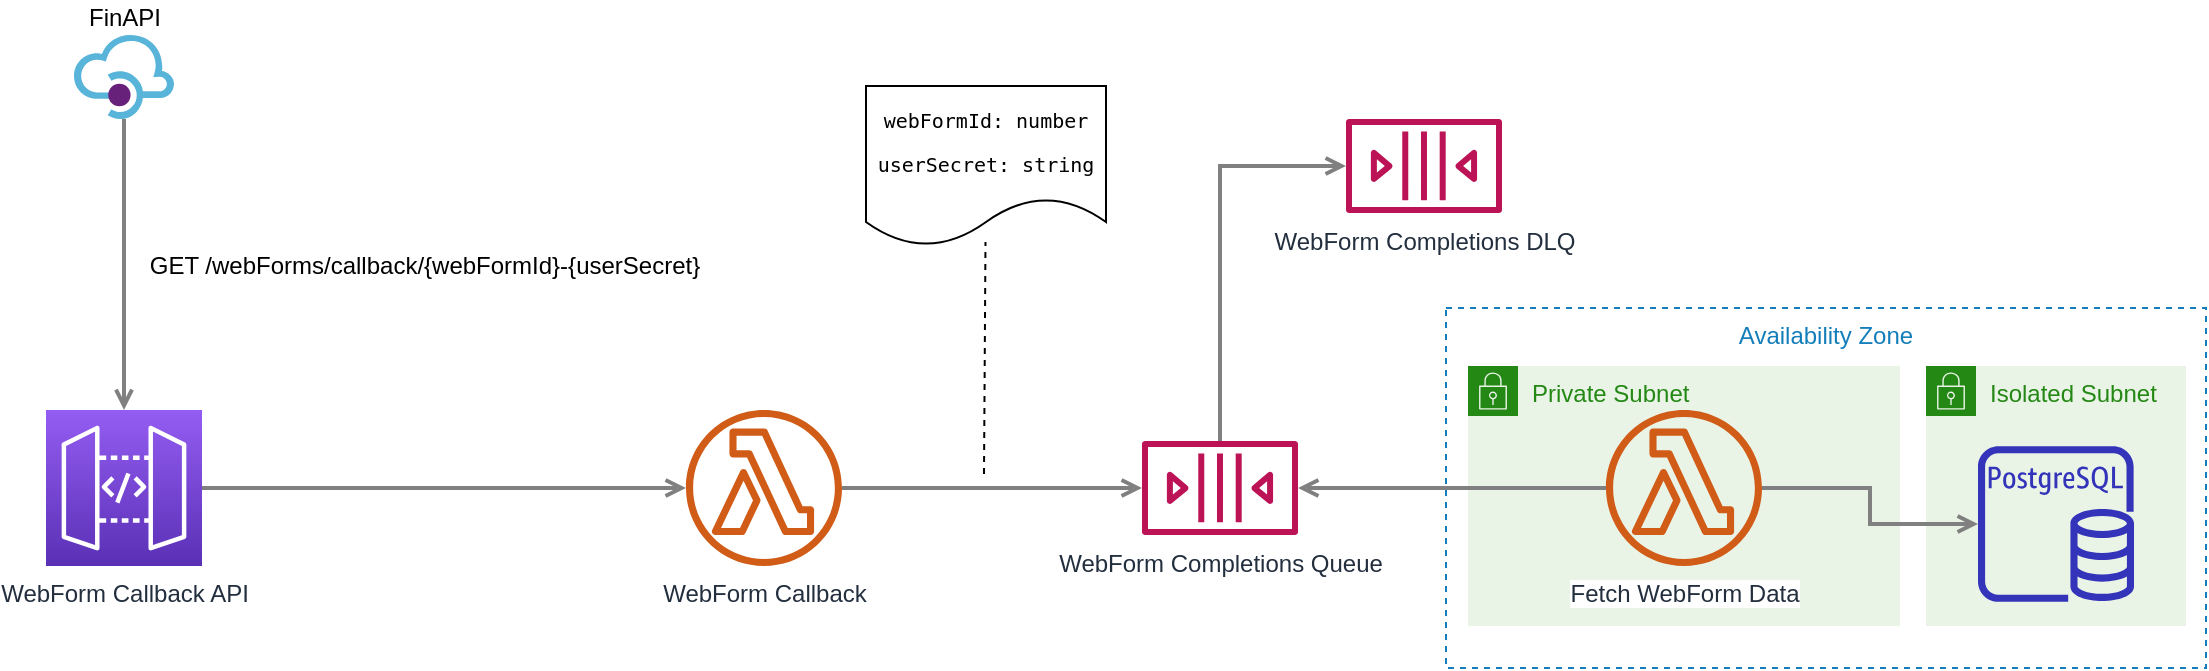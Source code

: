 <mxfile version="12.4.2" type="device" pages="1"><diagram id="Ht1M8jgEwFfnCIfOTk4-" name="Page-1"><mxGraphModel dx="1106" dy="1830" grid="1" gridSize="10" guides="1" tooltips="1" connect="1" arrows="1" fold="1" page="1" pageScale="1" pageWidth="1169" pageHeight="827" math="0" shadow="0"><root><mxCell id="0"/><mxCell id="1" parent="0"/><mxCell id="sEn6rWsUWJRGLA1giF0a-1" value="Availability Zone" style="fillColor=none;strokeColor=#147EBA;dashed=1;verticalAlign=top;fontStyle=0;fontColor=#147EBA;" parent="1" vertex="1"><mxGeometry x="760" y="-419" width="380" height="180" as="geometry"/></mxCell><mxCell id="sEn6rWsUWJRGLA1giF0a-8" value="" style="group" parent="1" vertex="1" connectable="0"><mxGeometry x="1000" y="-390" width="130" height="130" as="geometry"/></mxCell><mxCell id="sEn6rWsUWJRGLA1giF0a-2" value="Isolated Subnet" style="points=[[0,0],[0.25,0],[0.5,0],[0.75,0],[1,0],[1,0.25],[1,0.5],[1,0.75],[1,1],[0.75,1],[0.5,1],[0.25,1],[0,1],[0,0.75],[0,0.5],[0,0.25]];outlineConnect=0;gradientColor=none;html=1;whiteSpace=wrap;fontSize=12;fontStyle=0;shape=mxgraph.aws4.group;grIcon=mxgraph.aws4.group_security_group;grStroke=0;strokeColor=#248814;fillColor=#E9F3E6;verticalAlign=top;align=left;spacingLeft=30;fontColor=#248814;dashed=0;" parent="sEn6rWsUWJRGLA1giF0a-8" vertex="1"><mxGeometry width="130" height="130" as="geometry"/></mxCell><mxCell id="sEn6rWsUWJRGLA1giF0a-4" value="" style="outlineConnect=0;fontColor=#232F3E;gradientColor=none;fillColor=#3334B9;strokeColor=none;dashed=0;verticalLabelPosition=bottom;verticalAlign=top;align=center;html=1;fontSize=12;fontStyle=0;aspect=fixed;pointerEvents=1;shape=mxgraph.aws4.rds_postgresql_instance;" parent="sEn6rWsUWJRGLA1giF0a-8" vertex="1"><mxGeometry x="26" y="40" width="78" height="78" as="geometry"/></mxCell><mxCell id="sEn6rWsUWJRGLA1giF0a-3" value="Private Subnet" style="points=[[0,0],[0.25,0],[0.5,0],[0.75,0],[1,0],[1,0.25],[1,0.5],[1,0.75],[1,1],[0.75,1],[0.5,1],[0.25,1],[0,1],[0,0.75],[0,0.5],[0,0.25]];outlineConnect=0;gradientColor=none;html=1;whiteSpace=wrap;fontSize=12;fontStyle=0;shape=mxgraph.aws4.group;grIcon=mxgraph.aws4.group_security_group;grStroke=0;strokeColor=#248814;fillColor=#E9F3E6;verticalAlign=top;align=left;spacingLeft=30;fontColor=#248814;dashed=0;" parent="1" vertex="1"><mxGeometry x="771" y="-390" width="216" height="130" as="geometry"/></mxCell><mxCell id="UEzPUAAOIrF-is8g5C7q-170" style="edgeStyle=orthogonalEdgeStyle;rounded=0;orthogonalLoop=1;jettySize=auto;html=1;startArrow=none;startFill=0;endArrow=open;endFill=0;strokeColor=#808080;strokeWidth=2;" parent="1" source="UEzPUAAOIrF-is8g5C7q-151" target="UEzPUAAOIrF-is8g5C7q-150" edge="1"><mxGeometry relative="1" as="geometry"/></mxCell><mxCell id="UEzPUAAOIrF-is8g5C7q-150" value="WebForm Completions Queue" style="outlineConnect=0;fontColor=#232F3E;gradientColor=none;fillColor=#BC1356;strokeColor=none;dashed=0;verticalLabelPosition=bottom;verticalAlign=top;align=center;html=1;fontSize=12;fontStyle=0;aspect=fixed;pointerEvents=1;shape=mxgraph.aws4.queue;labelBackgroundColor=#ffffff;" parent="1" vertex="1"><mxGeometry x="608" y="-352.5" width="78" height="47" as="geometry"/></mxCell><mxCell id="UEzPUAAOIrF-is8g5C7q-151" value="WebForm Callback" style="outlineConnect=0;fontColor=#232F3E;gradientColor=none;fillColor=#D05C17;strokeColor=none;dashed=0;verticalLabelPosition=bottom;verticalAlign=top;align=center;html=1;fontSize=12;fontStyle=0;aspect=fixed;pointerEvents=1;shape=mxgraph.aws4.lambda_function;labelBackgroundColor=#ffffff;" parent="1" vertex="1"><mxGeometry x="380" y="-368" width="78" height="78" as="geometry"/></mxCell><mxCell id="ok_hNbOurJM9Njx-r9Jc-1" value="WebForm Callback API" style="outlineConnect=0;fontColor=#232F3E;gradientColor=#945DF2;gradientDirection=north;fillColor=#5A30B5;strokeColor=#ffffff;dashed=0;verticalLabelPosition=bottom;verticalAlign=top;align=center;html=1;fontSize=12;fontStyle=0;aspect=fixed;shape=mxgraph.aws4.resourceIcon;resIcon=mxgraph.aws4.api_gateway;" parent="1" vertex="1"><mxGeometry x="60" y="-368" width="78" height="78" as="geometry"/></mxCell><mxCell id="ok_hNbOurJM9Njx-r9Jc-5" style="edgeStyle=orthogonalEdgeStyle;rounded=0;orthogonalLoop=1;jettySize=auto;html=1;startArrow=none;startFill=0;endArrow=open;endFill=0;strokeColor=#808080;strokeWidth=2;" parent="1" source="ok_hNbOurJM9Njx-r9Jc-1" target="UEzPUAAOIrF-is8g5C7q-151" edge="1"><mxGeometry relative="1" as="geometry"><mxPoint x="228" y="-298" as="sourcePoint"/><mxPoint x="350" y="-298" as="targetPoint"/></mxGeometry></mxCell><mxCell id="ok_hNbOurJM9Njx-r9Jc-6" value="WebForm Completions DLQ" style="outlineConnect=0;fontColor=#232F3E;gradientColor=none;fillColor=#BC1356;strokeColor=none;dashed=0;verticalLabelPosition=bottom;verticalAlign=top;align=center;html=1;fontSize=12;fontStyle=0;aspect=fixed;pointerEvents=1;shape=mxgraph.aws4.queue;labelBackgroundColor=#ffffff;" parent="1" vertex="1"><mxGeometry x="710" y="-513.5" width="78" height="47" as="geometry"/></mxCell><mxCell id="ok_hNbOurJM9Njx-r9Jc-8" style="edgeStyle=orthogonalEdgeStyle;rounded=0;orthogonalLoop=1;jettySize=auto;html=1;startArrow=none;startFill=0;endArrow=open;endFill=0;strokeColor=#808080;strokeWidth=2;" parent="1" source="UEzPUAAOIrF-is8g5C7q-150" target="ok_hNbOurJM9Njx-r9Jc-6" edge="1"><mxGeometry relative="1" as="geometry"><mxPoint x="660" y="-394" as="sourcePoint"/><mxPoint x="810" y="-394" as="targetPoint"/><Array as="points"><mxPoint x="647" y="-490"/></Array></mxGeometry></mxCell><mxCell id="ok_hNbOurJM9Njx-r9Jc-9" value="&lt;pre style=&quot;font-size: 10px&quot;&gt;&lt;br&gt;&lt;/pre&gt;&lt;pre style=&quot;font-size: 10px&quot;&gt;webFormId: number&lt;/pre&gt;&lt;pre style=&quot;font-size: 10px&quot;&gt;userSecret: string&lt;/pre&gt;&lt;pre style=&quot;font-size: 10px&quot;&gt;&lt;br&gt;&lt;/pre&gt;" style="shape=document;whiteSpace=wrap;html=1;boundedLbl=1;align=center;" parent="1" vertex="1"><mxGeometry x="470" y="-530" width="120" height="80" as="geometry"/></mxCell><mxCell id="ok_hNbOurJM9Njx-r9Jc-11" value="" style="endArrow=none;dashed=1;html=1;" parent="1" edge="1"><mxGeometry width="50" height="50" relative="1" as="geometry"><mxPoint x="529" y="-336" as="sourcePoint"/><mxPoint x="529.744" y="-452" as="targetPoint"/></mxGeometry></mxCell><mxCell id="ok_hNbOurJM9Njx-r9Jc-12" value="Fetch WebForm Data" style="outlineConnect=0;fontColor=#232F3E;gradientColor=none;fillColor=#D05C17;strokeColor=none;dashed=0;verticalLabelPosition=bottom;verticalAlign=top;align=center;html=1;fontSize=12;fontStyle=0;aspect=fixed;pointerEvents=1;shape=mxgraph.aws4.lambda_function;labelBackgroundColor=#ffffff;" parent="1" vertex="1"><mxGeometry x="840" y="-368" width="78" height="78" as="geometry"/></mxCell><mxCell id="ok_hNbOurJM9Njx-r9Jc-13" style="edgeStyle=orthogonalEdgeStyle;rounded=0;orthogonalLoop=1;jettySize=auto;html=1;startArrow=none;startFill=0;endArrow=open;endFill=0;strokeColor=#808080;strokeWidth=2;" parent="1" source="ok_hNbOurJM9Njx-r9Jc-12" target="UEzPUAAOIrF-is8g5C7q-150" edge="1"><mxGeometry relative="1" as="geometry"><mxPoint x="880" y="-329" as="sourcePoint"/><mxPoint x="740" y="-329.5" as="targetPoint"/></mxGeometry></mxCell><mxCell id="ok_hNbOurJM9Njx-r9Jc-14" style="edgeStyle=orthogonalEdgeStyle;rounded=0;orthogonalLoop=1;jettySize=auto;html=1;startArrow=none;startFill=0;endArrow=open;endFill=0;strokeColor=#808080;strokeWidth=2;" parent="1" source="ok_hNbOurJM9Njx-r9Jc-12" target="sEn6rWsUWJRGLA1giF0a-4" edge="1"><mxGeometry relative="1" as="geometry"><mxPoint x="880" y="-414" as="sourcePoint"/><mxPoint x="1032" y="-414" as="targetPoint"/></mxGeometry></mxCell><mxCell id="peEVd5EKixyfBNIZrvhy-1" value="GET /webForms/callback/{webFormId}-{userSecret}" style="text;html=1;strokeColor=none;fillColor=none;align=center;verticalAlign=middle;whiteSpace=wrap;rounded=0;" vertex="1" parent="1"><mxGeometry x="99" y="-450" width="301" height="20" as="geometry"/></mxCell><mxCell id="peEVd5EKixyfBNIZrvhy-2" value="FinAPI" style="aspect=fixed;html=1;points=[];align=center;image;fontSize=12;image=img/lib/mscae/API_Management.svg;labelPosition=center;verticalLabelPosition=top;verticalAlign=bottom;" vertex="1" parent="1"><mxGeometry x="74" y="-555.5" width="50" height="42" as="geometry"/></mxCell><mxCell id="peEVd5EKixyfBNIZrvhy-3" style="edgeStyle=orthogonalEdgeStyle;rounded=0;orthogonalLoop=1;jettySize=auto;html=1;startArrow=none;startFill=0;endArrow=open;endFill=0;strokeColor=#808080;strokeWidth=2;" edge="1" parent="1" source="peEVd5EKixyfBNIZrvhy-2" target="ok_hNbOurJM9Njx-r9Jc-1"><mxGeometry relative="1" as="geometry"><mxPoint x="74" y="-500" as="sourcePoint"/><mxPoint x="246" y="-500" as="targetPoint"/><Array as="points"><mxPoint x="99" y="-380"/><mxPoint x="99" y="-380"/></Array></mxGeometry></mxCell></root></mxGraphModel></diagram></mxfile>